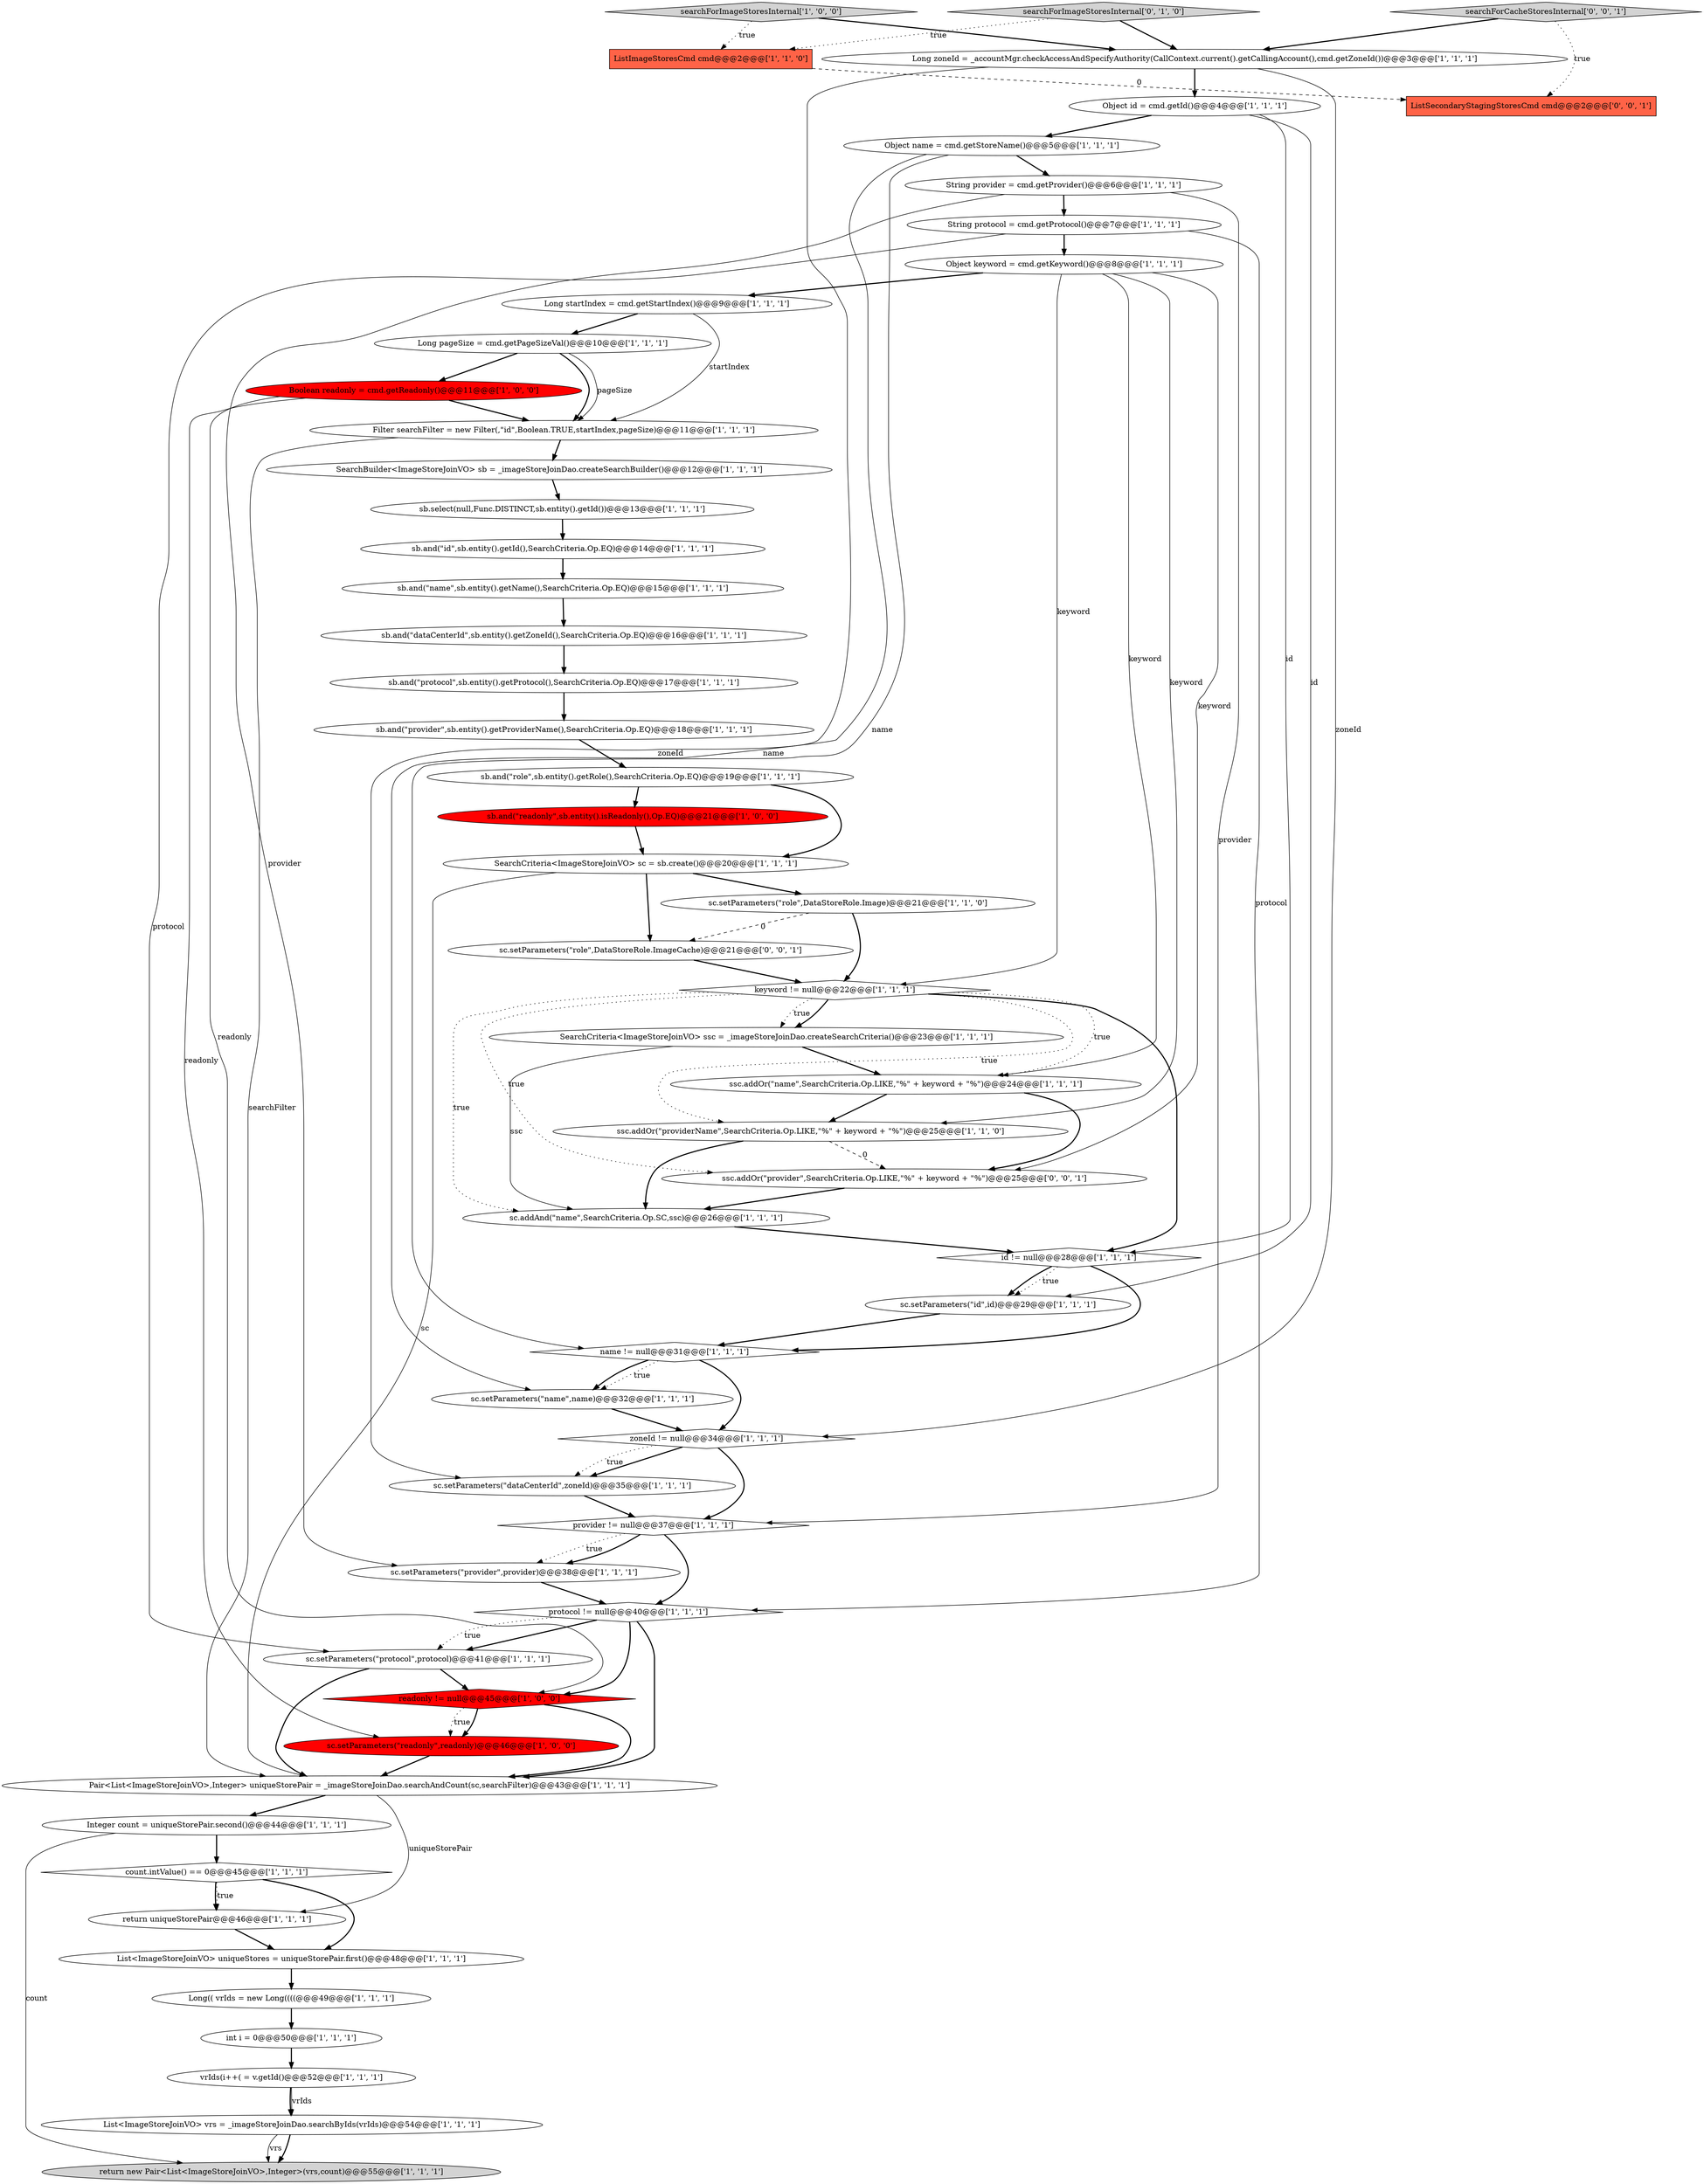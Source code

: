 digraph {
49 [style = filled, label = "sc.addAnd(\"name\",SearchCriteria.Op.SC,ssc)@@@26@@@['1', '1', '1']", fillcolor = white, shape = ellipse image = "AAA0AAABBB1BBB"];
35 [style = filled, label = "provider != null@@@37@@@['1', '1', '1']", fillcolor = white, shape = diamond image = "AAA0AAABBB1BBB"];
28 [style = filled, label = "Long startIndex = cmd.getStartIndex()@@@9@@@['1', '1', '1']", fillcolor = white, shape = ellipse image = "AAA0AAABBB1BBB"];
45 [style = filled, label = "SearchCriteria<ImageStoreJoinVO> ssc = _imageStoreJoinDao.createSearchCriteria()@@@23@@@['1', '1', '1']", fillcolor = white, shape = ellipse image = "AAA0AAABBB1BBB"];
26 [style = filled, label = "Pair<List<ImageStoreJoinVO>,Integer> uniqueStorePair = _imageStoreJoinDao.searchAndCount(sc,searchFilter)@@@43@@@['1', '1', '1']", fillcolor = white, shape = ellipse image = "AAA0AAABBB1BBB"];
32 [style = filled, label = "Long zoneId = _accountMgr.checkAccessAndSpecifyAuthority(CallContext.current().getCallingAccount(),cmd.getZoneId())@@@3@@@['1', '1', '1']", fillcolor = white, shape = ellipse image = "AAA0AAABBB1BBB"];
44 [style = filled, label = "readonly != null@@@45@@@['1', '0', '0']", fillcolor = red, shape = diamond image = "AAA1AAABBB1BBB"];
33 [style = filled, label = "String provider = cmd.getProvider()@@@6@@@['1', '1', '1']", fillcolor = white, shape = ellipse image = "AAA0AAABBB1BBB"];
13 [style = filled, label = "zoneId != null@@@34@@@['1', '1', '1']", fillcolor = white, shape = diamond image = "AAA0AAABBB1BBB"];
3 [style = filled, label = "sb.and(\"readonly\",sb.entity().isReadonly(),Op.EQ)@@@21@@@['1', '0', '0']", fillcolor = red, shape = ellipse image = "AAA1AAABBB1BBB"];
18 [style = filled, label = "sc.setParameters(\"role\",DataStoreRole.Image)@@@21@@@['1', '1', '0']", fillcolor = white, shape = ellipse image = "AAA0AAABBB1BBB"];
34 [style = filled, label = "sb.and(\"id\",sb.entity().getId(),SearchCriteria.Op.EQ)@@@14@@@['1', '1', '1']", fillcolor = white, shape = ellipse image = "AAA0AAABBB1BBB"];
38 [style = filled, label = "return new Pair<List<ImageStoreJoinVO>,Integer>(vrs,count)@@@55@@@['1', '1', '1']", fillcolor = lightgray, shape = ellipse image = "AAA0AAABBB1BBB"];
31 [style = filled, label = "keyword != null@@@22@@@['1', '1', '1']", fillcolor = white, shape = diamond image = "AAA0AAABBB1BBB"];
0 [style = filled, label = "sb.and(\"provider\",sb.entity().getProviderName(),SearchCriteria.Op.EQ)@@@18@@@['1', '1', '1']", fillcolor = white, shape = ellipse image = "AAA0AAABBB1BBB"];
12 [style = filled, label = "Object id = cmd.getId()@@@4@@@['1', '1', '1']", fillcolor = white, shape = ellipse image = "AAA0AAABBB1BBB"];
51 [style = filled, label = "sc.setParameters(\"role\",DataStoreRole.ImageCache)@@@21@@@['0', '0', '1']", fillcolor = white, shape = ellipse image = "AAA0AAABBB3BBB"];
40 [style = filled, label = "searchForImageStoresInternal['1', '0', '0']", fillcolor = lightgray, shape = diamond image = "AAA0AAABBB1BBB"];
8 [style = filled, label = "ssc.addOr(\"name\",SearchCriteria.Op.LIKE,\"%\" + keyword + \"%\")@@@24@@@['1', '1', '1']", fillcolor = white, shape = ellipse image = "AAA0AAABBB1BBB"];
22 [style = filled, label = "List<ImageStoreJoinVO> vrs = _imageStoreJoinDao.searchByIds(vrIds)@@@54@@@['1', '1', '1']", fillcolor = white, shape = ellipse image = "AAA0AAABBB1BBB"];
41 [style = filled, label = "SearchCriteria<ImageStoreJoinVO> sc = sb.create()@@@20@@@['1', '1', '1']", fillcolor = white, shape = ellipse image = "AAA0AAABBB1BBB"];
14 [style = filled, label = "sc.setParameters(\"provider\",provider)@@@38@@@['1', '1', '1']", fillcolor = white, shape = ellipse image = "AAA0AAABBB1BBB"];
6 [style = filled, label = "vrIds(i++( = v.getId()@@@52@@@['1', '1', '1']", fillcolor = white, shape = ellipse image = "AAA0AAABBB1BBB"];
20 [style = filled, label = "sb.and(\"protocol\",sb.entity().getProtocol(),SearchCriteria.Op.EQ)@@@17@@@['1', '1', '1']", fillcolor = white, shape = ellipse image = "AAA0AAABBB1BBB"];
43 [style = filled, label = "Filter searchFilter = new Filter(,\"id\",Boolean.TRUE,startIndex,pageSize)@@@11@@@['1', '1', '1']", fillcolor = white, shape = ellipse image = "AAA0AAABBB1BBB"];
30 [style = filled, label = "String protocol = cmd.getProtocol()@@@7@@@['1', '1', '1']", fillcolor = white, shape = ellipse image = "AAA0AAABBB1BBB"];
54 [style = filled, label = "ListSecondaryStagingStoresCmd cmd@@@2@@@['0', '0', '1']", fillcolor = tomato, shape = box image = "AAA0AAABBB3BBB"];
9 [style = filled, label = "return uniqueStorePair@@@46@@@['1', '1', '1']", fillcolor = white, shape = ellipse image = "AAA0AAABBB1BBB"];
42 [style = filled, label = "sc.setParameters(\"name\",name)@@@32@@@['1', '1', '1']", fillcolor = white, shape = ellipse image = "AAA0AAABBB1BBB"];
39 [style = filled, label = "Integer count = uniqueStorePair.second()@@@44@@@['1', '1', '1']", fillcolor = white, shape = ellipse image = "AAA0AAABBB1BBB"];
17 [style = filled, label = "Long pageSize = cmd.getPageSizeVal()@@@10@@@['1', '1', '1']", fillcolor = white, shape = ellipse image = "AAA0AAABBB1BBB"];
27 [style = filled, label = "id != null@@@28@@@['1', '1', '1']", fillcolor = white, shape = diamond image = "AAA0AAABBB1BBB"];
1 [style = filled, label = "sc.setParameters(\"dataCenterId\",zoneId)@@@35@@@['1', '1', '1']", fillcolor = white, shape = ellipse image = "AAA0AAABBB1BBB"];
5 [style = filled, label = "count.intValue() == 0@@@45@@@['1', '1', '1']", fillcolor = white, shape = diamond image = "AAA0AAABBB1BBB"];
37 [style = filled, label = "name != null@@@31@@@['1', '1', '1']", fillcolor = white, shape = diamond image = "AAA0AAABBB1BBB"];
46 [style = filled, label = "Long(( vrIds = new Long((((@@@49@@@['1', '1', '1']", fillcolor = white, shape = ellipse image = "AAA0AAABBB1BBB"];
7 [style = filled, label = "int i = 0@@@50@@@['1', '1', '1']", fillcolor = white, shape = ellipse image = "AAA0AAABBB1BBB"];
47 [style = filled, label = "sb.and(\"name\",sb.entity().getName(),SearchCriteria.Op.EQ)@@@15@@@['1', '1', '1']", fillcolor = white, shape = ellipse image = "AAA0AAABBB1BBB"];
50 [style = filled, label = "searchForImageStoresInternal['0', '1', '0']", fillcolor = lightgray, shape = diamond image = "AAA0AAABBB2BBB"];
2 [style = filled, label = "sc.setParameters(\"protocol\",protocol)@@@41@@@['1', '1', '1']", fillcolor = white, shape = ellipse image = "AAA0AAABBB1BBB"];
25 [style = filled, label = "sb.and(\"dataCenterId\",sb.entity().getZoneId(),SearchCriteria.Op.EQ)@@@16@@@['1', '1', '1']", fillcolor = white, shape = ellipse image = "AAA0AAABBB1BBB"];
36 [style = filled, label = "ssc.addOr(\"providerName\",SearchCriteria.Op.LIKE,\"%\" + keyword + \"%\")@@@25@@@['1', '1', '0']", fillcolor = white, shape = ellipse image = "AAA0AAABBB1BBB"];
48 [style = filled, label = "Boolean readonly = cmd.getReadonly()@@@11@@@['1', '0', '0']", fillcolor = red, shape = ellipse image = "AAA1AAABBB1BBB"];
29 [style = filled, label = "sb.select(null,Func.DISTINCT,sb.entity().getId())@@@13@@@['1', '1', '1']", fillcolor = white, shape = ellipse image = "AAA0AAABBB1BBB"];
23 [style = filled, label = "List<ImageStoreJoinVO> uniqueStores = uniqueStorePair.first()@@@48@@@['1', '1', '1']", fillcolor = white, shape = ellipse image = "AAA0AAABBB1BBB"];
21 [style = filled, label = "sc.setParameters(\"readonly\",readonly)@@@46@@@['1', '0', '0']", fillcolor = red, shape = ellipse image = "AAA1AAABBB1BBB"];
4 [style = filled, label = "sb.and(\"role\",sb.entity().getRole(),SearchCriteria.Op.EQ)@@@19@@@['1', '1', '1']", fillcolor = white, shape = ellipse image = "AAA0AAABBB1BBB"];
53 [style = filled, label = "searchForCacheStoresInternal['0', '0', '1']", fillcolor = lightgray, shape = diamond image = "AAA0AAABBB3BBB"];
11 [style = filled, label = "protocol != null@@@40@@@['1', '1', '1']", fillcolor = white, shape = diamond image = "AAA0AAABBB1BBB"];
16 [style = filled, label = "Object keyword = cmd.getKeyword()@@@8@@@['1', '1', '1']", fillcolor = white, shape = ellipse image = "AAA0AAABBB1BBB"];
24 [style = filled, label = "Object name = cmd.getStoreName()@@@5@@@['1', '1', '1']", fillcolor = white, shape = ellipse image = "AAA0AAABBB1BBB"];
10 [style = filled, label = "ListImageStoresCmd cmd@@@2@@@['1', '1', '0']", fillcolor = tomato, shape = box image = "AAA0AAABBB1BBB"];
19 [style = filled, label = "sc.setParameters(\"id\",id)@@@29@@@['1', '1', '1']", fillcolor = white, shape = ellipse image = "AAA0AAABBB1BBB"];
15 [style = filled, label = "SearchBuilder<ImageStoreJoinVO> sb = _imageStoreJoinDao.createSearchBuilder()@@@12@@@['1', '1', '1']", fillcolor = white, shape = ellipse image = "AAA0AAABBB1BBB"];
52 [style = filled, label = "ssc.addOr(\"provider\",SearchCriteria.Op.LIKE,\"%\" + keyword + \"%\")@@@25@@@['0', '0', '1']", fillcolor = white, shape = ellipse image = "AAA0AAABBB3BBB"];
50->32 [style = bold, label=""];
16->31 [style = solid, label="keyword"];
2->26 [style = bold, label=""];
44->21 [style = dotted, label="true"];
12->27 [style = solid, label="id"];
5->9 [style = bold, label=""];
6->22 [style = bold, label=""];
32->12 [style = bold, label=""];
20->0 [style = bold, label=""];
33->14 [style = solid, label="provider"];
36->52 [style = dashed, label="0"];
29->34 [style = bold, label=""];
39->38 [style = solid, label="count"];
27->19 [style = dotted, label="true"];
40->10 [style = dotted, label="true"];
13->1 [style = bold, label=""];
16->36 [style = solid, label="keyword"];
21->26 [style = bold, label=""];
8->36 [style = bold, label=""];
11->2 [style = dotted, label="true"];
48->43 [style = bold, label=""];
2->44 [style = bold, label=""];
53->32 [style = bold, label=""];
46->7 [style = bold, label=""];
5->9 [style = dotted, label="true"];
27->19 [style = bold, label=""];
48->44 [style = solid, label="readonly"];
14->11 [style = bold, label=""];
18->31 [style = bold, label=""];
4->3 [style = bold, label=""];
44->21 [style = bold, label=""];
45->49 [style = solid, label="ssc"];
5->23 [style = bold, label=""];
11->44 [style = bold, label=""];
24->42 [style = solid, label="name"];
34->47 [style = bold, label=""];
16->8 [style = solid, label="keyword"];
1->35 [style = bold, label=""];
31->49 [style = dotted, label="true"];
41->26 [style = solid, label="sc"];
19->37 [style = bold, label=""];
22->38 [style = bold, label=""];
47->25 [style = bold, label=""];
31->27 [style = bold, label=""];
36->49 [style = bold, label=""];
7->6 [style = bold, label=""];
50->10 [style = dotted, label="true"];
33->30 [style = bold, label=""];
26->9 [style = solid, label="uniqueStorePair"];
37->13 [style = bold, label=""];
15->29 [style = bold, label=""];
35->14 [style = dotted, label="true"];
11->26 [style = bold, label=""];
18->51 [style = dashed, label="0"];
16->52 [style = solid, label="keyword"];
24->37 [style = solid, label="name"];
39->5 [style = bold, label=""];
31->45 [style = dotted, label="true"];
12->24 [style = bold, label=""];
22->38 [style = solid, label="vrs"];
12->19 [style = solid, label="id"];
35->14 [style = bold, label=""];
8->52 [style = bold, label=""];
4->41 [style = bold, label=""];
31->8 [style = dotted, label="true"];
17->43 [style = bold, label=""];
24->33 [style = bold, label=""];
25->20 [style = bold, label=""];
27->37 [style = bold, label=""];
6->22 [style = solid, label="vrIds"];
31->52 [style = dotted, label="true"];
3->41 [style = bold, label=""];
45->8 [style = bold, label=""];
40->32 [style = bold, label=""];
28->17 [style = bold, label=""];
37->42 [style = dotted, label="true"];
32->13 [style = solid, label="zoneId"];
41->18 [style = bold, label=""];
37->42 [style = bold, label=""];
42->13 [style = bold, label=""];
30->11 [style = solid, label="protocol"];
52->49 [style = bold, label=""];
43->26 [style = solid, label="searchFilter"];
23->46 [style = bold, label=""];
49->27 [style = bold, label=""];
32->1 [style = solid, label="zoneId"];
17->43 [style = solid, label="pageSize"];
26->39 [style = bold, label=""];
11->2 [style = bold, label=""];
33->35 [style = solid, label="provider"];
9->23 [style = bold, label=""];
10->54 [style = dashed, label="0"];
13->1 [style = dotted, label="true"];
16->28 [style = bold, label=""];
44->26 [style = bold, label=""];
28->43 [style = solid, label="startIndex"];
43->15 [style = bold, label=""];
0->4 [style = bold, label=""];
41->51 [style = bold, label=""];
30->2 [style = solid, label="protocol"];
17->48 [style = bold, label=""];
48->21 [style = solid, label="readonly"];
51->31 [style = bold, label=""];
53->54 [style = dotted, label="true"];
30->16 [style = bold, label=""];
13->35 [style = bold, label=""];
31->45 [style = bold, label=""];
31->36 [style = dotted, label="true"];
35->11 [style = bold, label=""];
}
